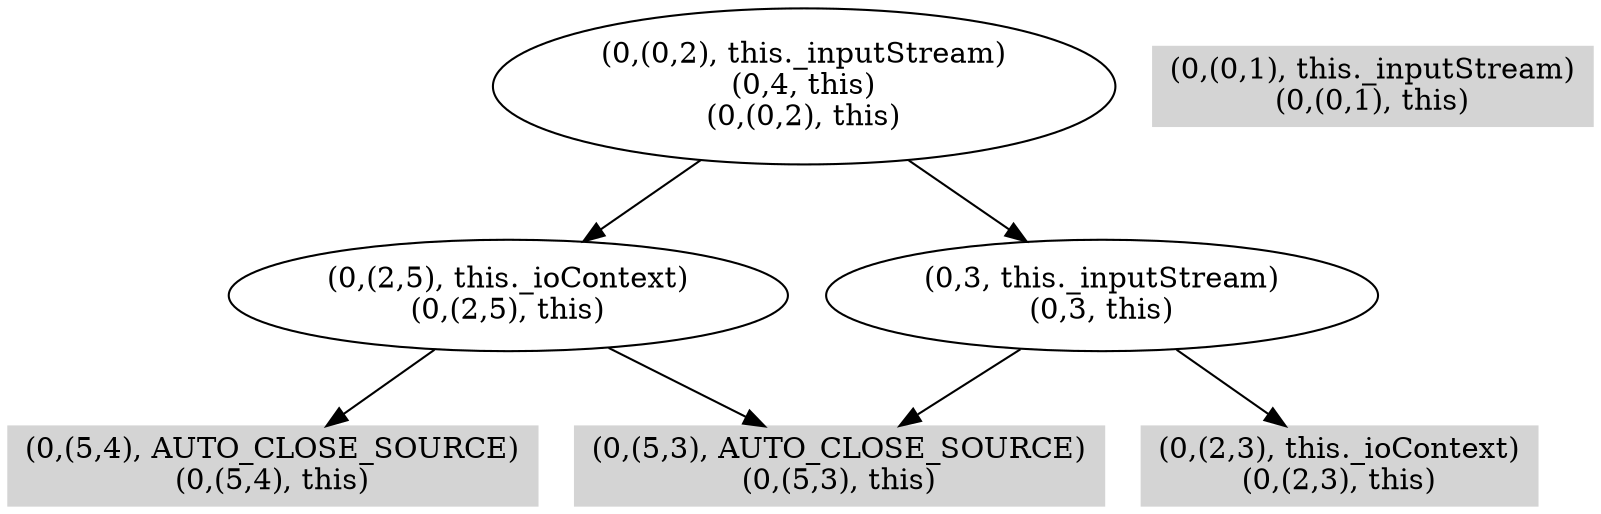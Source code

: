 digraph { 
30 [shape=box,style=filled,color=".0 .0 .83",label="(0,(5,3), AUTO_CLOSE_SOURCE)\n(0,(5,3), this)"];
31 [shape=box,style=filled,color=".0 .0 .83",label="(0,(5,4), AUTO_CLOSE_SOURCE)\n(0,(5,4), this)"];
32 [label="(0,(2,5), this._ioContext)\n(0,(2,5), this)"];
33 [shape=box,style=filled,color=".0 .0 .83",label="(0,(2,3), this._ioContext)\n(0,(2,3), this)"];
34 [label="(0,3, this._inputStream)\n(0,3, this)"];
35 [label="(0,(0,2), this._inputStream)\n(0,4, this)\n(0,(0,2), this)"];
36 [shape=box,style=filled,color=".0 .0 .83",label="(0,(0,1), this._inputStream)\n(0,(0,1), this)"];
32 -> 30;
32 -> 31;
34 -> 30;
34 -> 33;
35 -> 32;
35 -> 34;
}
